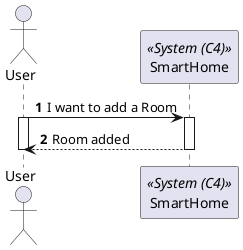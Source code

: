 @startuml
'https://plantuml.com/sequence-diagram
!pragma layout smetana

autonumber

actor "User" as User
participant "SmartHome" as SH<<System (C4)>>

User -> SH : I want to add a Room
activate User
activate SH

SH --> User : Room added
deactivate SH
deactivate User
@enduml